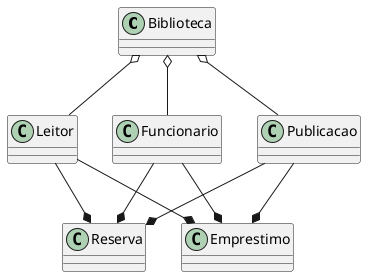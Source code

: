 @startuml Biblioteca

Class Biblioteca{

}
Class Leitor{

}
Class Funcionario{

}
Class Reserva{

}
Class Publicacao{

}
Class Emprestimo{

}
Biblioteca o-- Leitor
Biblioteca o-- Funcionario
Biblioteca o-- Publicacao
Publicacao --* Reserva
Publicacao --* Emprestimo
Funcionario --* Reserva
Funcionario --* Emprestimo
Leitor --* Reserva
Leitor --* Emprestimo

@enduml